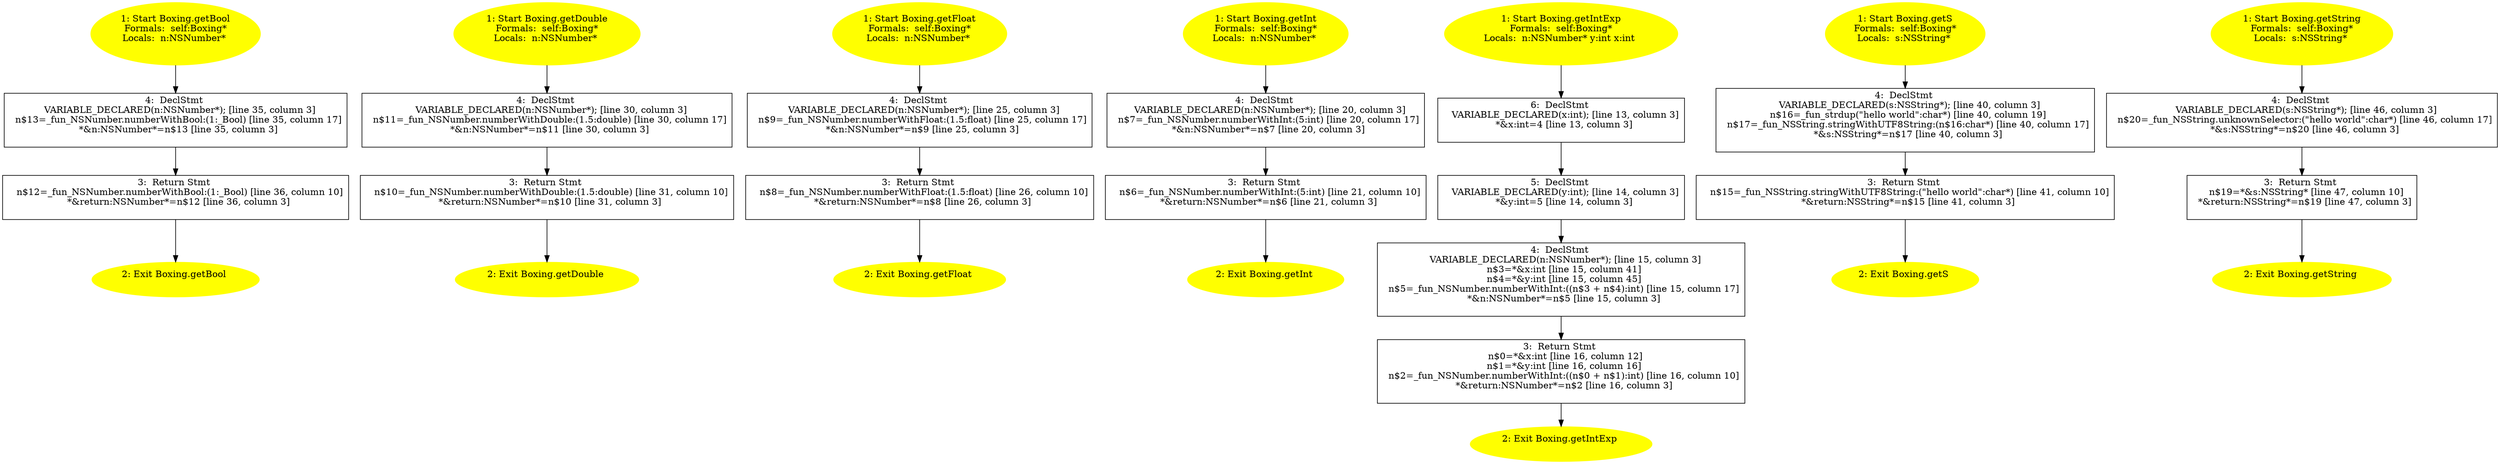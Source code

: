 /* @generated */
digraph cfg {
"getBool#Boxing#instance.3315ec58788820860ec4adc889dd7197_1" [label="1: Start Boxing.getBool\nFormals:  self:Boxing*\nLocals:  n:NSNumber* \n  " color=yellow style=filled]
	

	 "getBool#Boxing#instance.3315ec58788820860ec4adc889dd7197_1" -> "getBool#Boxing#instance.3315ec58788820860ec4adc889dd7197_4" ;
"getBool#Boxing#instance.3315ec58788820860ec4adc889dd7197_2" [label="2: Exit Boxing.getBool \n  " color=yellow style=filled]
	

"getBool#Boxing#instance.3315ec58788820860ec4adc889dd7197_3" [label="3:  Return Stmt \n   n$12=_fun_NSNumber.numberWithBool:(1:_Bool) [line 36, column 10]\n  *&return:NSNumber*=n$12 [line 36, column 3]\n " shape="box"]
	

	 "getBool#Boxing#instance.3315ec58788820860ec4adc889dd7197_3" -> "getBool#Boxing#instance.3315ec58788820860ec4adc889dd7197_2" ;
"getBool#Boxing#instance.3315ec58788820860ec4adc889dd7197_4" [label="4:  DeclStmt \n   VARIABLE_DECLARED(n:NSNumber*); [line 35, column 3]\n  n$13=_fun_NSNumber.numberWithBool:(1:_Bool) [line 35, column 17]\n  *&n:NSNumber*=n$13 [line 35, column 3]\n " shape="box"]
	

	 "getBool#Boxing#instance.3315ec58788820860ec4adc889dd7197_4" -> "getBool#Boxing#instance.3315ec58788820860ec4adc889dd7197_3" ;
"getDouble#Boxing#instance.d2ccf367cc9eb4c0b5e345694f262070_1" [label="1: Start Boxing.getDouble\nFormals:  self:Boxing*\nLocals:  n:NSNumber* \n  " color=yellow style=filled]
	

	 "getDouble#Boxing#instance.d2ccf367cc9eb4c0b5e345694f262070_1" -> "getDouble#Boxing#instance.d2ccf367cc9eb4c0b5e345694f262070_4" ;
"getDouble#Boxing#instance.d2ccf367cc9eb4c0b5e345694f262070_2" [label="2: Exit Boxing.getDouble \n  " color=yellow style=filled]
	

"getDouble#Boxing#instance.d2ccf367cc9eb4c0b5e345694f262070_3" [label="3:  Return Stmt \n   n$10=_fun_NSNumber.numberWithDouble:(1.5:double) [line 31, column 10]\n  *&return:NSNumber*=n$10 [line 31, column 3]\n " shape="box"]
	

	 "getDouble#Boxing#instance.d2ccf367cc9eb4c0b5e345694f262070_3" -> "getDouble#Boxing#instance.d2ccf367cc9eb4c0b5e345694f262070_2" ;
"getDouble#Boxing#instance.d2ccf367cc9eb4c0b5e345694f262070_4" [label="4:  DeclStmt \n   VARIABLE_DECLARED(n:NSNumber*); [line 30, column 3]\n  n$11=_fun_NSNumber.numberWithDouble:(1.5:double) [line 30, column 17]\n  *&n:NSNumber*=n$11 [line 30, column 3]\n " shape="box"]
	

	 "getDouble#Boxing#instance.d2ccf367cc9eb4c0b5e345694f262070_4" -> "getDouble#Boxing#instance.d2ccf367cc9eb4c0b5e345694f262070_3" ;
"getFloat#Boxing#instance.3de027274316c0cdfd230c6dbd0333a0_1" [label="1: Start Boxing.getFloat\nFormals:  self:Boxing*\nLocals:  n:NSNumber* \n  " color=yellow style=filled]
	

	 "getFloat#Boxing#instance.3de027274316c0cdfd230c6dbd0333a0_1" -> "getFloat#Boxing#instance.3de027274316c0cdfd230c6dbd0333a0_4" ;
"getFloat#Boxing#instance.3de027274316c0cdfd230c6dbd0333a0_2" [label="2: Exit Boxing.getFloat \n  " color=yellow style=filled]
	

"getFloat#Boxing#instance.3de027274316c0cdfd230c6dbd0333a0_3" [label="3:  Return Stmt \n   n$8=_fun_NSNumber.numberWithFloat:(1.5:float) [line 26, column 10]\n  *&return:NSNumber*=n$8 [line 26, column 3]\n " shape="box"]
	

	 "getFloat#Boxing#instance.3de027274316c0cdfd230c6dbd0333a0_3" -> "getFloat#Boxing#instance.3de027274316c0cdfd230c6dbd0333a0_2" ;
"getFloat#Boxing#instance.3de027274316c0cdfd230c6dbd0333a0_4" [label="4:  DeclStmt \n   VARIABLE_DECLARED(n:NSNumber*); [line 25, column 3]\n  n$9=_fun_NSNumber.numberWithFloat:(1.5:float) [line 25, column 17]\n  *&n:NSNumber*=n$9 [line 25, column 3]\n " shape="box"]
	

	 "getFloat#Boxing#instance.3de027274316c0cdfd230c6dbd0333a0_4" -> "getFloat#Boxing#instance.3de027274316c0cdfd230c6dbd0333a0_3" ;
"getInt#Boxing#instance.6b1205ea87bb285944ca74c0597dcf85_1" [label="1: Start Boxing.getInt\nFormals:  self:Boxing*\nLocals:  n:NSNumber* \n  " color=yellow style=filled]
	

	 "getInt#Boxing#instance.6b1205ea87bb285944ca74c0597dcf85_1" -> "getInt#Boxing#instance.6b1205ea87bb285944ca74c0597dcf85_4" ;
"getInt#Boxing#instance.6b1205ea87bb285944ca74c0597dcf85_2" [label="2: Exit Boxing.getInt \n  " color=yellow style=filled]
	

"getInt#Boxing#instance.6b1205ea87bb285944ca74c0597dcf85_3" [label="3:  Return Stmt \n   n$6=_fun_NSNumber.numberWithInt:(5:int) [line 21, column 10]\n  *&return:NSNumber*=n$6 [line 21, column 3]\n " shape="box"]
	

	 "getInt#Boxing#instance.6b1205ea87bb285944ca74c0597dcf85_3" -> "getInt#Boxing#instance.6b1205ea87bb285944ca74c0597dcf85_2" ;
"getInt#Boxing#instance.6b1205ea87bb285944ca74c0597dcf85_4" [label="4:  DeclStmt \n   VARIABLE_DECLARED(n:NSNumber*); [line 20, column 3]\n  n$7=_fun_NSNumber.numberWithInt:(5:int) [line 20, column 17]\n  *&n:NSNumber*=n$7 [line 20, column 3]\n " shape="box"]
	

	 "getInt#Boxing#instance.6b1205ea87bb285944ca74c0597dcf85_4" -> "getInt#Boxing#instance.6b1205ea87bb285944ca74c0597dcf85_3" ;
"getIntExp#Boxing#instance.1230c4f8d594629f186c72bd450c75b1_1" [label="1: Start Boxing.getIntExp\nFormals:  self:Boxing*\nLocals:  n:NSNumber* y:int x:int \n  " color=yellow style=filled]
	

	 "getIntExp#Boxing#instance.1230c4f8d594629f186c72bd450c75b1_1" -> "getIntExp#Boxing#instance.1230c4f8d594629f186c72bd450c75b1_6" ;
"getIntExp#Boxing#instance.1230c4f8d594629f186c72bd450c75b1_2" [label="2: Exit Boxing.getIntExp \n  " color=yellow style=filled]
	

"getIntExp#Boxing#instance.1230c4f8d594629f186c72bd450c75b1_3" [label="3:  Return Stmt \n   n$0=*&x:int [line 16, column 12]\n  n$1=*&y:int [line 16, column 16]\n  n$2=_fun_NSNumber.numberWithInt:((n$0 + n$1):int) [line 16, column 10]\n  *&return:NSNumber*=n$2 [line 16, column 3]\n " shape="box"]
	

	 "getIntExp#Boxing#instance.1230c4f8d594629f186c72bd450c75b1_3" -> "getIntExp#Boxing#instance.1230c4f8d594629f186c72bd450c75b1_2" ;
"getIntExp#Boxing#instance.1230c4f8d594629f186c72bd450c75b1_4" [label="4:  DeclStmt \n   VARIABLE_DECLARED(n:NSNumber*); [line 15, column 3]\n  n$3=*&x:int [line 15, column 41]\n  n$4=*&y:int [line 15, column 45]\n  n$5=_fun_NSNumber.numberWithInt:((n$3 + n$4):int) [line 15, column 17]\n  *&n:NSNumber*=n$5 [line 15, column 3]\n " shape="box"]
	

	 "getIntExp#Boxing#instance.1230c4f8d594629f186c72bd450c75b1_4" -> "getIntExp#Boxing#instance.1230c4f8d594629f186c72bd450c75b1_3" ;
"getIntExp#Boxing#instance.1230c4f8d594629f186c72bd450c75b1_5" [label="5:  DeclStmt \n   VARIABLE_DECLARED(y:int); [line 14, column 3]\n  *&y:int=5 [line 14, column 3]\n " shape="box"]
	

	 "getIntExp#Boxing#instance.1230c4f8d594629f186c72bd450c75b1_5" -> "getIntExp#Boxing#instance.1230c4f8d594629f186c72bd450c75b1_4" ;
"getIntExp#Boxing#instance.1230c4f8d594629f186c72bd450c75b1_6" [label="6:  DeclStmt \n   VARIABLE_DECLARED(x:int); [line 13, column 3]\n  *&x:int=4 [line 13, column 3]\n " shape="box"]
	

	 "getIntExp#Boxing#instance.1230c4f8d594629f186c72bd450c75b1_6" -> "getIntExp#Boxing#instance.1230c4f8d594629f186c72bd450c75b1_5" ;
"getS#Boxing#instance.97ccd331527b54376eb9b2b822cb25a3_1" [label="1: Start Boxing.getS\nFormals:  self:Boxing*\nLocals:  s:NSString* \n  " color=yellow style=filled]
	

	 "getS#Boxing#instance.97ccd331527b54376eb9b2b822cb25a3_1" -> "getS#Boxing#instance.97ccd331527b54376eb9b2b822cb25a3_4" ;
"getS#Boxing#instance.97ccd331527b54376eb9b2b822cb25a3_2" [label="2: Exit Boxing.getS \n  " color=yellow style=filled]
	

"getS#Boxing#instance.97ccd331527b54376eb9b2b822cb25a3_3" [label="3:  Return Stmt \n   n$15=_fun_NSString.stringWithUTF8String:(\"hello world\":char*) [line 41, column 10]\n  *&return:NSString*=n$15 [line 41, column 3]\n " shape="box"]
	

	 "getS#Boxing#instance.97ccd331527b54376eb9b2b822cb25a3_3" -> "getS#Boxing#instance.97ccd331527b54376eb9b2b822cb25a3_2" ;
"getS#Boxing#instance.97ccd331527b54376eb9b2b822cb25a3_4" [label="4:  DeclStmt \n   VARIABLE_DECLARED(s:NSString*); [line 40, column 3]\n  n$16=_fun_strdup(\"hello world\":char*) [line 40, column 19]\n  n$17=_fun_NSString.stringWithUTF8String:(n$16:char*) [line 40, column 17]\n  *&s:NSString*=n$17 [line 40, column 3]\n " shape="box"]
	

	 "getS#Boxing#instance.97ccd331527b54376eb9b2b822cb25a3_4" -> "getS#Boxing#instance.97ccd331527b54376eb9b2b822cb25a3_3" ;
"getString#Boxing#instance.0cdd84065923a1c621289a9de4707559_1" [label="1: Start Boxing.getString\nFormals:  self:Boxing*\nLocals:  s:NSString* \n  " color=yellow style=filled]
	

	 "getString#Boxing#instance.0cdd84065923a1c621289a9de4707559_1" -> "getString#Boxing#instance.0cdd84065923a1c621289a9de4707559_4" ;
"getString#Boxing#instance.0cdd84065923a1c621289a9de4707559_2" [label="2: Exit Boxing.getString \n  " color=yellow style=filled]
	

"getString#Boxing#instance.0cdd84065923a1c621289a9de4707559_3" [label="3:  Return Stmt \n   n$19=*&s:NSString* [line 47, column 10]\n  *&return:NSString*=n$19 [line 47, column 3]\n " shape="box"]
	

	 "getString#Boxing#instance.0cdd84065923a1c621289a9de4707559_3" -> "getString#Boxing#instance.0cdd84065923a1c621289a9de4707559_2" ;
"getString#Boxing#instance.0cdd84065923a1c621289a9de4707559_4" [label="4:  DeclStmt \n   VARIABLE_DECLARED(s:NSString*); [line 46, column 3]\n  n$20=_fun_NSString.unknownSelector:(\"hello world\":char*) [line 46, column 17]\n  *&s:NSString*=n$20 [line 46, column 3]\n " shape="box"]
	

	 "getString#Boxing#instance.0cdd84065923a1c621289a9de4707559_4" -> "getString#Boxing#instance.0cdd84065923a1c621289a9de4707559_3" ;
}
